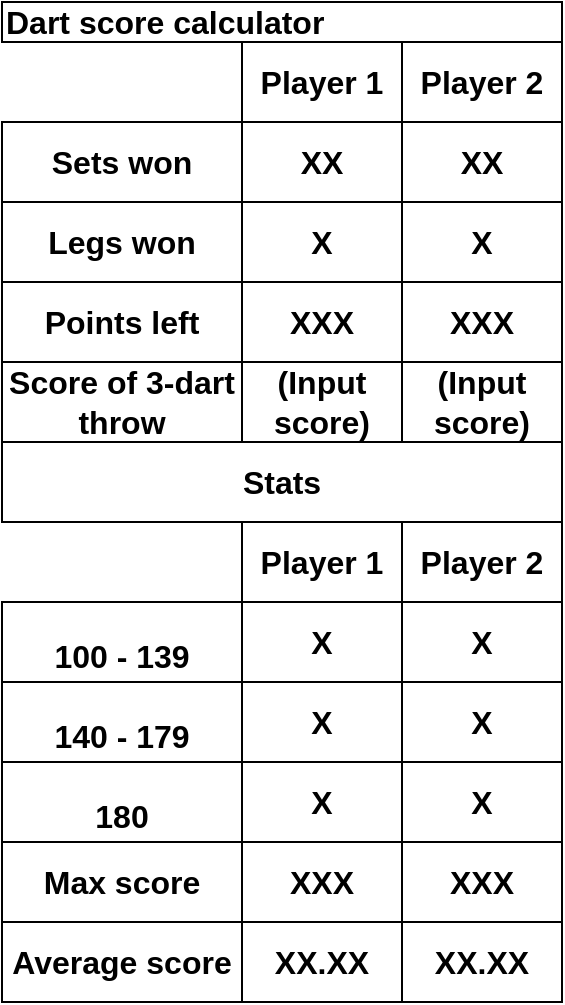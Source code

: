 <mxfile version="14.8.5" type="device"><diagram id="1LjM-pHv2_KW37U5XS4n" name="Page-1"><mxGraphModel dx="1410" dy="760" grid="1" gridSize="10" guides="1" tooltips="1" connect="1" arrows="1" fold="1" page="1" pageScale="1" pageWidth="850" pageHeight="1100" math="0" shadow="0"><root><mxCell id="0"/><mxCell id="1" parent="0"/><mxCell id="h-5Ak1yfUY-8CGUL-hNt-1" value="&lt;div align=&quot;left&quot;&gt;&lt;b&gt;&lt;font style=&quot;font-size: 16px&quot;&gt;Dart score calculator&lt;/font&gt;&lt;/b&gt;&lt;/div&gt;" style="rounded=0;whiteSpace=wrap;html=1;align=left;" parent="1" vertex="1"><mxGeometry x="80" y="20" width="280" height="20" as="geometry"/></mxCell><mxCell id="h-5Ak1yfUY-8CGUL-hNt-2" value="&lt;b&gt;&lt;font style=&quot;font-size: 16px&quot;&gt;Player 1&lt;/font&gt;&lt;/b&gt;" style="rounded=0;whiteSpace=wrap;html=1;" parent="1" vertex="1"><mxGeometry x="200" y="40" width="80" height="40" as="geometry"/></mxCell><mxCell id="h-5Ak1yfUY-8CGUL-hNt-3" value="&lt;b&gt;&lt;font style=&quot;font-size: 16px&quot;&gt;Player 2&lt;br&gt;&lt;/font&gt;&lt;/b&gt;" style="rounded=0;whiteSpace=wrap;html=1;" parent="1" vertex="1"><mxGeometry x="280" y="40" width="80" height="40" as="geometry"/></mxCell><mxCell id="h-5Ak1yfUY-8CGUL-hNt-53" value="&lt;font style=&quot;font-size: 16px&quot;&gt;&lt;b&gt;Score of 3-dart throw&lt;br&gt;&lt;/b&gt;&lt;/font&gt;" style="rounded=0;whiteSpace=wrap;html=1;" parent="1" vertex="1"><mxGeometry x="80" y="200" width="120" height="40" as="geometry"/></mxCell><mxCell id="h-5Ak1yfUY-8CGUL-hNt-54" value="&lt;font style=&quot;font-size: 16px&quot;&gt;&lt;b&gt;(Input score)&lt;br&gt;&lt;/b&gt;&lt;/font&gt;" style="rounded=0;whiteSpace=wrap;html=1;" parent="1" vertex="1"><mxGeometry x="280" y="200" width="80" height="40" as="geometry"/></mxCell><mxCell id="h-5Ak1yfUY-8CGUL-hNt-55" value="&lt;font style=&quot;font-size: 16px&quot;&gt;&lt;b&gt;(Input score)&lt;br&gt;&lt;/b&gt;&lt;/font&gt;" style="rounded=0;whiteSpace=wrap;html=1;" parent="1" vertex="1"><mxGeometry x="200" y="200" width="80" height="40" as="geometry"/></mxCell><mxCell id="h-5Ak1yfUY-8CGUL-hNt-56" value="&lt;font style=&quot;font-size: 16px&quot;&gt;&lt;b&gt;Sets won&lt;br&gt;&lt;/b&gt;&lt;/font&gt;" style="rounded=0;whiteSpace=wrap;html=1;" parent="1" vertex="1"><mxGeometry x="80" y="80" width="120" height="40" as="geometry"/></mxCell><mxCell id="h-5Ak1yfUY-8CGUL-hNt-58" value="&lt;font style=&quot;font-size: 16px&quot;&gt;&lt;b&gt;XX&lt;/b&gt;&lt;/font&gt;" style="rounded=0;whiteSpace=wrap;html=1;" parent="1" vertex="1"><mxGeometry x="280" y="80" width="80" height="40" as="geometry"/></mxCell><mxCell id="h-5Ak1yfUY-8CGUL-hNt-59" value="&lt;font style=&quot;font-size: 16px&quot;&gt;&lt;b&gt;XX&lt;/b&gt;&lt;/font&gt;" style="rounded=0;whiteSpace=wrap;html=1;" parent="1" vertex="1"><mxGeometry x="200" y="80" width="80" height="40" as="geometry"/></mxCell><mxCell id="h-5Ak1yfUY-8CGUL-hNt-60" value="&lt;font style=&quot;font-size: 16px&quot;&gt;&lt;b&gt;Legs won&lt;br&gt;&lt;/b&gt;&lt;/font&gt;" style="rounded=0;whiteSpace=wrap;html=1;" parent="1" vertex="1"><mxGeometry x="80" y="120" width="120" height="40" as="geometry"/></mxCell><mxCell id="h-5Ak1yfUY-8CGUL-hNt-61" value="&lt;font style=&quot;font-size: 16px&quot;&gt;&lt;b&gt;X&lt;/b&gt;&lt;/font&gt;" style="rounded=0;whiteSpace=wrap;html=1;" parent="1" vertex="1"><mxGeometry x="280" y="120" width="80" height="40" as="geometry"/></mxCell><mxCell id="h-5Ak1yfUY-8CGUL-hNt-62" value="&lt;font style=&quot;font-size: 16px&quot;&gt;&lt;b&gt;X&lt;/b&gt;&lt;/font&gt;" style="rounded=0;whiteSpace=wrap;html=1;" parent="1" vertex="1"><mxGeometry x="200" y="120" width="80" height="40" as="geometry"/></mxCell><mxCell id="h-5Ak1yfUY-8CGUL-hNt-63" value="&lt;font style=&quot;font-size: 16px&quot;&gt;&lt;b&gt;Points left&lt;br&gt;&lt;/b&gt;&lt;/font&gt;" style="rounded=0;whiteSpace=wrap;html=1;" parent="1" vertex="1"><mxGeometry x="80" y="160" width="120" height="40" as="geometry"/></mxCell><mxCell id="h-5Ak1yfUY-8CGUL-hNt-64" value="&lt;font style=&quot;font-size: 16px&quot;&gt;&lt;b&gt;XXX&lt;/b&gt;&lt;/font&gt;" style="rounded=0;whiteSpace=wrap;html=1;" parent="1" vertex="1"><mxGeometry x="280" y="160" width="80" height="40" as="geometry"/></mxCell><mxCell id="h-5Ak1yfUY-8CGUL-hNt-65" value="&lt;font style=&quot;font-size: 16px&quot;&gt;&lt;b&gt;XXX&lt;/b&gt;&lt;/font&gt;" style="rounded=0;whiteSpace=wrap;html=1;" parent="1" vertex="1"><mxGeometry x="200" y="160" width="80" height="40" as="geometry"/></mxCell><mxCell id="h-5Ak1yfUY-8CGUL-hNt-67" value="&lt;b&gt;&lt;font style=&quot;font-size: 16px&quot;&gt;Player 1&lt;/font&gt;&lt;/b&gt;" style="rounded=0;whiteSpace=wrap;html=1;" parent="1" vertex="1"><mxGeometry x="200" y="280" width="80" height="40" as="geometry"/></mxCell><mxCell id="h-5Ak1yfUY-8CGUL-hNt-68" value="&lt;b&gt;&lt;font style=&quot;font-size: 16px&quot;&gt;Player 2&lt;br&gt;&lt;/font&gt;&lt;/b&gt;" style="rounded=0;whiteSpace=wrap;html=1;" parent="1" vertex="1"><mxGeometry x="280" y="280" width="80" height="40" as="geometry"/></mxCell><mxCell id="h-5Ak1yfUY-8CGUL-hNt-69" value="&lt;br&gt;&lt;b&gt;&lt;font style=&quot;font-size: 16px&quot;&gt;100 - 139&lt;br&gt;&lt;/font&gt;&lt;/b&gt;" style="rounded=0;whiteSpace=wrap;html=1;" parent="1" vertex="1"><mxGeometry x="80" y="320" width="120" height="40" as="geometry"/></mxCell><mxCell id="h-5Ak1yfUY-8CGUL-hNt-70" value="&lt;br&gt;&lt;b&gt;&lt;font style=&quot;font-size: 16px&quot;&gt;140 - 179&lt;br&gt;&lt;/font&gt;&lt;/b&gt;" style="rounded=0;whiteSpace=wrap;html=1;" parent="1" vertex="1"><mxGeometry x="80" y="360" width="120" height="40" as="geometry"/></mxCell><mxCell id="h-5Ak1yfUY-8CGUL-hNt-71" value="&lt;br&gt;&lt;b&gt;&lt;font style=&quot;font-size: 16px&quot;&gt;180&lt;/font&gt;&lt;/b&gt;" style="rounded=0;whiteSpace=wrap;html=1;" parent="1" vertex="1"><mxGeometry x="80" y="400" width="120" height="40" as="geometry"/></mxCell><mxCell id="h-5Ak1yfUY-8CGUL-hNt-72" value="&lt;font style=&quot;font-size: 16px&quot;&gt;&lt;b&gt;X&lt;/b&gt;&lt;/font&gt;" style="rounded=0;whiteSpace=wrap;html=1;" parent="1" vertex="1"><mxGeometry x="200" y="320" width="80" height="40" as="geometry"/></mxCell><mxCell id="h-5Ak1yfUY-8CGUL-hNt-73" value="&lt;font style=&quot;font-size: 16px&quot;&gt;&lt;b&gt;X&lt;/b&gt;&lt;/font&gt;" style="rounded=0;whiteSpace=wrap;html=1;" parent="1" vertex="1"><mxGeometry x="280" y="320" width="80" height="40" as="geometry"/></mxCell><mxCell id="h-5Ak1yfUY-8CGUL-hNt-74" value="&lt;font style=&quot;font-size: 16px&quot;&gt;&lt;b&gt;X&lt;/b&gt;&lt;/font&gt;" style="rounded=0;whiteSpace=wrap;html=1;" parent="1" vertex="1"><mxGeometry x="200" y="360" width="80" height="40" as="geometry"/></mxCell><mxCell id="h-5Ak1yfUY-8CGUL-hNt-75" value="&lt;font style=&quot;font-size: 16px&quot;&gt;&lt;b&gt;X&lt;/b&gt;&lt;/font&gt;" style="rounded=0;whiteSpace=wrap;html=1;" parent="1" vertex="1"><mxGeometry x="280" y="360" width="80" height="40" as="geometry"/></mxCell><mxCell id="h-5Ak1yfUY-8CGUL-hNt-76" value="&lt;font style=&quot;font-size: 16px&quot;&gt;&lt;b&gt;X&lt;/b&gt;&lt;/font&gt;" style="rounded=0;whiteSpace=wrap;html=1;" parent="1" vertex="1"><mxGeometry x="200" y="400" width="80" height="40" as="geometry"/></mxCell><mxCell id="h-5Ak1yfUY-8CGUL-hNt-77" value="&lt;font style=&quot;font-size: 16px&quot;&gt;&lt;b&gt;X&lt;/b&gt;&lt;/font&gt;" style="rounded=0;whiteSpace=wrap;html=1;" parent="1" vertex="1"><mxGeometry x="280" y="400" width="80" height="40" as="geometry"/></mxCell><mxCell id="h-5Ak1yfUY-8CGUL-hNt-78" value="&lt;font style=&quot;font-size: 16px&quot;&gt;&lt;b&gt;Stats&lt;/b&gt;&lt;/font&gt;" style="rounded=0;whiteSpace=wrap;html=1;" parent="1" vertex="1"><mxGeometry x="80" y="240" width="280" height="40" as="geometry"/></mxCell><mxCell id="h-5Ak1yfUY-8CGUL-hNt-79" value="&lt;font style=&quot;font-size: 16px&quot;&gt;&lt;b&gt;Max score&lt;br&gt;&lt;/b&gt;&lt;/font&gt;" style="rounded=0;whiteSpace=wrap;html=1;" parent="1" vertex="1"><mxGeometry x="80" y="440" width="120" height="40" as="geometry"/></mxCell><mxCell id="h-5Ak1yfUY-8CGUL-hNt-80" value="&lt;font style=&quot;font-size: 16px&quot;&gt;&lt;b&gt;Average score&lt;br&gt;&lt;/b&gt;&lt;/font&gt;" style="rounded=0;whiteSpace=wrap;html=1;" parent="1" vertex="1"><mxGeometry x="80" y="480" width="120" height="40" as="geometry"/></mxCell><mxCell id="h-5Ak1yfUY-8CGUL-hNt-81" value="&lt;font style=&quot;font-size: 16px&quot;&gt;&lt;b&gt;X&lt;/b&gt;&lt;/font&gt;&lt;font size=&quot;1&quot;&gt;&lt;b style=&quot;font-size: 16px&quot;&gt;XX&lt;/b&gt;&lt;/font&gt;" style="rounded=0;whiteSpace=wrap;html=1;" parent="1" vertex="1"><mxGeometry x="200" y="440" width="80" height="40" as="geometry"/></mxCell><mxCell id="h-5Ak1yfUY-8CGUL-hNt-82" value="&lt;font style=&quot;font-size: 16px&quot;&gt;&lt;b&gt;X&lt;/b&gt;&lt;/font&gt;&lt;font size=&quot;1&quot;&gt;&lt;b style=&quot;font-size: 16px&quot;&gt;XX&lt;/b&gt;&lt;/font&gt;" style="rounded=0;whiteSpace=wrap;html=1;" parent="1" vertex="1"><mxGeometry x="280" y="440" width="80" height="40" as="geometry"/></mxCell><mxCell id="h-5Ak1yfUY-8CGUL-hNt-83" value="&lt;font style=&quot;font-size: 16px&quot;&gt;&lt;b&gt;XX.XX&lt;/b&gt;&lt;/font&gt;" style="rounded=0;whiteSpace=wrap;html=1;" parent="1" vertex="1"><mxGeometry x="200" y="480" width="80" height="40" as="geometry"/></mxCell><mxCell id="h-5Ak1yfUY-8CGUL-hNt-84" value="&lt;font style=&quot;font-size: 16px&quot;&gt;&lt;b&gt;XX.XX&lt;/b&gt;&lt;/font&gt;" style="rounded=0;whiteSpace=wrap;html=1;" parent="1" vertex="1"><mxGeometry x="280" y="480" width="80" height="40" as="geometry"/></mxCell></root></mxGraphModel></diagram></mxfile>